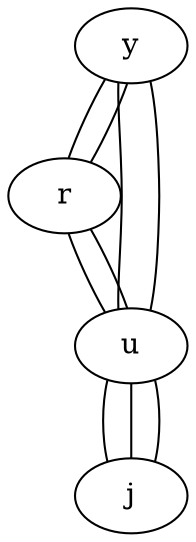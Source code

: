 graph {
    289430371 [label=y];
    533824950 [label=r];
    337852990 [label=u];
    479830850 [label=j];
    289430371 -- 533824950;
    337852990 -- 479830850;
    337852990 -- 479830850;
    289430371 -- 337852990;
    337852990 -- 289430371;
    337852990 -- 479830850;
    533824950 -- 337852990;
    533824950 -- 289430371;
    533824950 -- 337852990;
}
